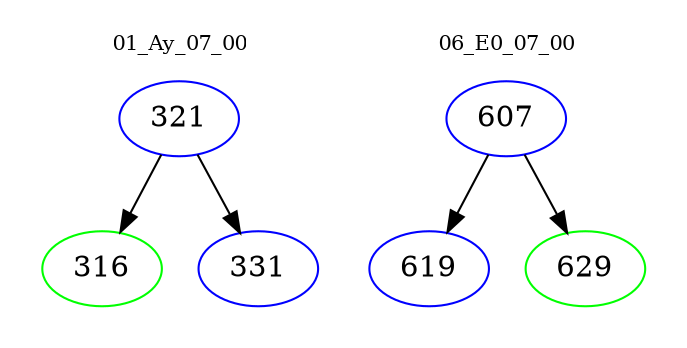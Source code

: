 digraph{
subgraph cluster_0 {
color = white
label = "01_Ay_07_00";
fontsize=10;
T0_321 [label="321", color="blue"]
T0_321 -> T0_316 [color="black"]
T0_316 [label="316", color="green"]
T0_321 -> T0_331 [color="black"]
T0_331 [label="331", color="blue"]
}
subgraph cluster_1 {
color = white
label = "06_E0_07_00";
fontsize=10;
T1_607 [label="607", color="blue"]
T1_607 -> T1_619 [color="black"]
T1_619 [label="619", color="blue"]
T1_607 -> T1_629 [color="black"]
T1_629 [label="629", color="green"]
}
}
